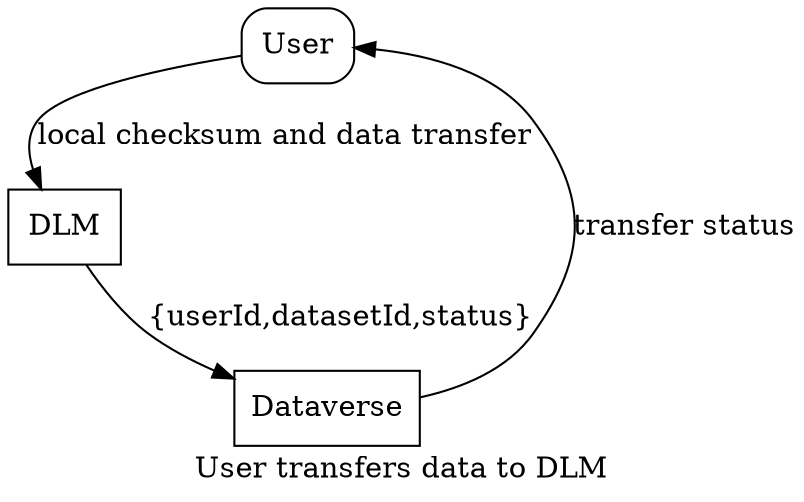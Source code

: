 digraph dlm03
{
	label="User transfers data to DLM"
	User[shape="box",style="rounded"];
	Dataverse[shape="box"];
	DLM[shape="box"];
	User -> DLM[label="local checksum and data transfer"];
	DLM -> Dataverse[label="{userId,datasetId,status}"];
	Dataverse -> User[label="transfer status"];
}
